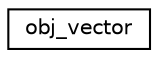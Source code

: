 digraph "Graphical Class Hierarchy"
{
  edge [fontname="Helvetica",fontsize="10",labelfontname="Helvetica",labelfontsize="10"];
  node [fontname="Helvetica",fontsize="10",shape=record];
  rankdir="LR";
  Node1 [label="obj_vector",height=0.2,width=0.4,color="black", fillcolor="white", style="filled",URL="$structobj__vector.html"];
}
